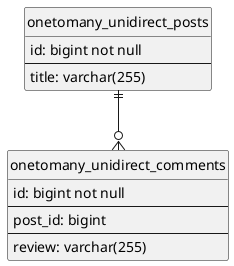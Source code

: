 @startuml
'https://plantuml.com/class-diagram

hide circle
skinparam linetype ortho

entity "onetomany_unidirect_posts" as Post {
    id: bigint not null
    --
    title: varchar(255)
}

entity "onetomany_unidirect_comments" as Comment {
    id: bigint not null
    --
    post_id: bigint
    --
    review: varchar(255)
}

Post ||--o{ Comment
@enduml